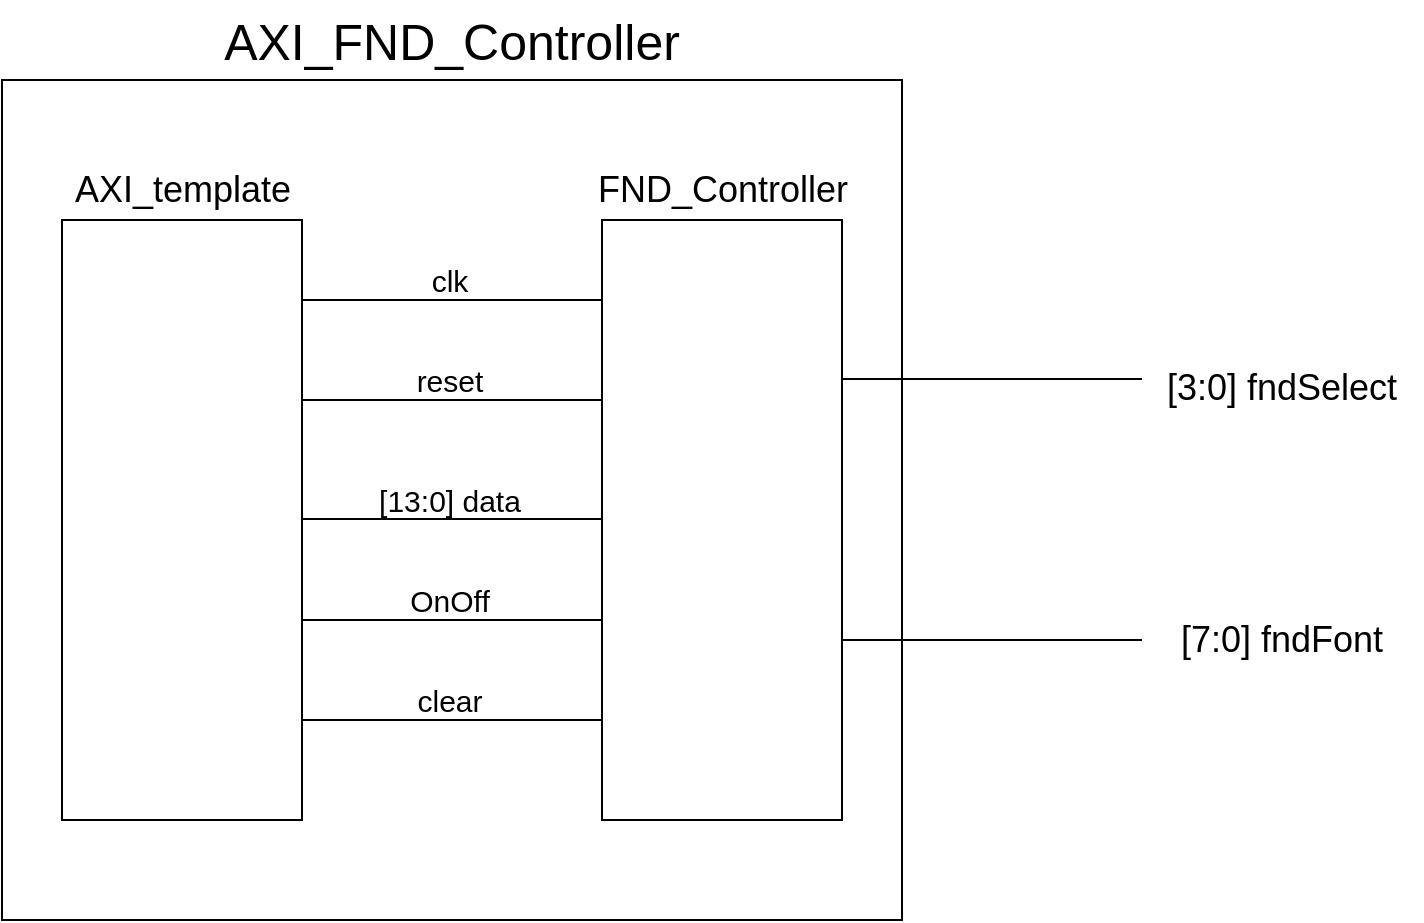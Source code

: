 <mxfile version="20.3.0" type="device"><diagram id="aSlmyr6KUpgHOJe0rDZ2" name="페이지-1"><mxGraphModel dx="1483" dy="927" grid="1" gridSize="10" guides="1" tooltips="1" connect="1" arrows="1" fold="1" page="1" pageScale="1" pageWidth="1169" pageHeight="827" math="0" shadow="0"><root><mxCell id="0"/><mxCell id="1" parent="0"/><mxCell id="MsfxQbSFUHywAlBv61iu-19" value="" style="rounded=0;whiteSpace=wrap;html=1;fontSize=15;" vertex="1" parent="1"><mxGeometry x="230" y="190" width="450" height="420" as="geometry"/></mxCell><mxCell id="MsfxQbSFUHywAlBv61iu-1" value="" style="rounded=0;whiteSpace=wrap;html=1;" vertex="1" parent="1"><mxGeometry x="530" y="260" width="120" height="300" as="geometry"/></mxCell><mxCell id="MsfxQbSFUHywAlBv61iu-2" value="&lt;font style=&quot;font-size: 18px;&quot;&gt;FND_Controller&lt;/font&gt;" style="text;html=1;strokeColor=none;fillColor=none;align=center;verticalAlign=middle;whiteSpace=wrap;rounded=0;" vertex="1" parent="1"><mxGeometry x="517.5" y="230" width="145" height="30" as="geometry"/></mxCell><mxCell id="MsfxQbSFUHywAlBv61iu-3" value="" style="endArrow=none;html=1;rounded=0;fontSize=18;" edge="1" parent="1"><mxGeometry width="50" height="50" relative="1" as="geometry"><mxPoint x="530" y="300" as="sourcePoint"/><mxPoint x="380" y="300" as="targetPoint"/></mxGeometry></mxCell><mxCell id="MsfxQbSFUHywAlBv61iu-4" value="" style="endArrow=none;html=1;rounded=0;fontSize=18;" edge="1" parent="1"><mxGeometry width="50" height="50" relative="1" as="geometry"><mxPoint x="530" y="350" as="sourcePoint"/><mxPoint x="380" y="350" as="targetPoint"/></mxGeometry></mxCell><mxCell id="MsfxQbSFUHywAlBv61iu-5" value="" style="endArrow=none;html=1;rounded=0;fontSize=18;" edge="1" parent="1"><mxGeometry width="50" height="50" relative="1" as="geometry"><mxPoint x="530" y="409.5" as="sourcePoint"/><mxPoint x="380" y="409.5" as="targetPoint"/></mxGeometry></mxCell><mxCell id="MsfxQbSFUHywAlBv61iu-6" value="" style="endArrow=none;html=1;rounded=0;fontSize=18;" edge="1" parent="1"><mxGeometry width="50" height="50" relative="1" as="geometry"><mxPoint x="530" y="460" as="sourcePoint"/><mxPoint x="380" y="460" as="targetPoint"/></mxGeometry></mxCell><mxCell id="MsfxQbSFUHywAlBv61iu-7" value="" style="endArrow=none;html=1;rounded=0;fontSize=18;" edge="1" parent="1"><mxGeometry width="50" height="50" relative="1" as="geometry"><mxPoint x="530" y="510" as="sourcePoint"/><mxPoint x="380" y="510" as="targetPoint"/></mxGeometry></mxCell><mxCell id="MsfxQbSFUHywAlBv61iu-8" value="" style="rounded=0;whiteSpace=wrap;html=1;fontSize=18;" vertex="1" parent="1"><mxGeometry x="260" y="260" width="120" height="300" as="geometry"/></mxCell><mxCell id="MsfxQbSFUHywAlBv61iu-10" value="&lt;font style=&quot;font-size: 18px;&quot;&gt;AXI_template&lt;/font&gt;" style="text;html=1;strokeColor=none;fillColor=none;align=center;verticalAlign=middle;whiteSpace=wrap;rounded=0;" vertex="1" parent="1"><mxGeometry x="247.5" y="230" width="145" height="30" as="geometry"/></mxCell><mxCell id="MsfxQbSFUHywAlBv61iu-11" value="&lt;font style=&quot;font-size: 15px;&quot;&gt;clk&lt;/font&gt;" style="text;html=1;strokeColor=none;fillColor=none;align=center;verticalAlign=middle;whiteSpace=wrap;rounded=0;fontSize=18;" vertex="1" parent="1"><mxGeometry x="434" y="280" width="40" height="20" as="geometry"/></mxCell><mxCell id="MsfxQbSFUHywAlBv61iu-12" value="&lt;font style=&quot;font-size: 15px;&quot;&gt;reset&lt;/font&gt;" style="text;html=1;strokeColor=none;fillColor=none;align=center;verticalAlign=middle;whiteSpace=wrap;rounded=0;fontSize=18;" vertex="1" parent="1"><mxGeometry x="434" y="330" width="40" height="20" as="geometry"/></mxCell><mxCell id="MsfxQbSFUHywAlBv61iu-14" value="&lt;font style=&quot;font-size: 15px;&quot;&gt;[13:0] data&lt;/font&gt;" style="text;html=1;strokeColor=none;fillColor=none;align=center;verticalAlign=middle;whiteSpace=wrap;rounded=0;fontSize=18;" vertex="1" parent="1"><mxGeometry x="406" y="390" width="96" height="20" as="geometry"/></mxCell><mxCell id="MsfxQbSFUHywAlBv61iu-15" value="&lt;font style=&quot;font-size: 15px;&quot;&gt;OnOff&lt;/font&gt;" style="text;html=1;strokeColor=none;fillColor=none;align=center;verticalAlign=middle;whiteSpace=wrap;rounded=0;fontSize=18;" vertex="1" parent="1"><mxGeometry x="434" y="440" width="40" height="20" as="geometry"/></mxCell><mxCell id="MsfxQbSFUHywAlBv61iu-17" value="&lt;span style=&quot;font-size: 15px;&quot;&gt;clear&lt;/span&gt;" style="text;html=1;strokeColor=none;fillColor=none;align=center;verticalAlign=middle;whiteSpace=wrap;rounded=0;fontSize=18;" vertex="1" parent="1"><mxGeometry x="434" y="490" width="40" height="20" as="geometry"/></mxCell><mxCell id="MsfxQbSFUHywAlBv61iu-20" value="&lt;font style=&quot;font-size: 25px;&quot;&gt;AXI_FND_Controller&lt;/font&gt;" style="text;html=1;strokeColor=none;fillColor=none;align=center;verticalAlign=middle;whiteSpace=wrap;rounded=0;fontSize=15;" vertex="1" parent="1"><mxGeometry x="322" y="150" width="266" height="40" as="geometry"/></mxCell><mxCell id="MsfxQbSFUHywAlBv61iu-21" value="" style="endArrow=none;html=1;rounded=0;fontSize=18;" edge="1" parent="1"><mxGeometry width="50" height="50" relative="1" as="geometry"><mxPoint x="800" y="339.5" as="sourcePoint"/><mxPoint x="650" y="339.5" as="targetPoint"/></mxGeometry></mxCell><mxCell id="MsfxQbSFUHywAlBv61iu-22" value="" style="endArrow=none;html=1;rounded=0;fontSize=18;" edge="1" parent="1"><mxGeometry width="50" height="50" relative="1" as="geometry"><mxPoint x="800" y="470" as="sourcePoint"/><mxPoint x="650" y="470" as="targetPoint"/></mxGeometry></mxCell><mxCell id="MsfxQbSFUHywAlBv61iu-23" value="&lt;font style=&quot;font-size: 18px;&quot;&gt;[3:0] fndSelect&lt;/font&gt;" style="text;html=1;strokeColor=none;fillColor=none;align=center;verticalAlign=middle;whiteSpace=wrap;rounded=0;fontSize=25;" vertex="1" parent="1"><mxGeometry x="800" y="325" width="140" height="30" as="geometry"/></mxCell><mxCell id="MsfxQbSFUHywAlBv61iu-24" value="&lt;font style=&quot;font-size: 18px;&quot;&gt;[7:0] fndFont&lt;/font&gt;" style="text;html=1;strokeColor=none;fillColor=none;align=center;verticalAlign=middle;whiteSpace=wrap;rounded=0;fontSize=25;" vertex="1" parent="1"><mxGeometry x="800" y="443" width="140" height="46" as="geometry"/></mxCell></root></mxGraphModel></diagram></mxfile>